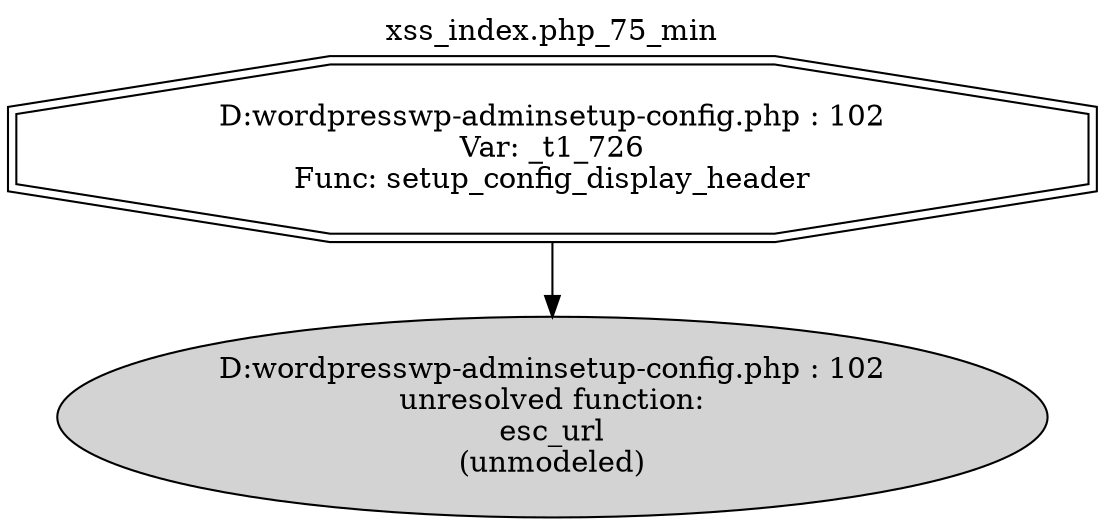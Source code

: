 digraph cfg {
  label="xss_index.php_75_min";
  labelloc=t;
  n1 [shape=doubleoctagon, label="D:\wordpress\wp-admin\setup-config.php : 102\nVar: _t1_726\nFunc: setup_config_display_header\n"];
  n2 [shape=ellipse, label="D:\wordpress\wp-admin\setup-config.php : 102\nunresolved function:\nesc_url\n(unmodeled)\n",style=filled];
  n1 -> n2;
}
